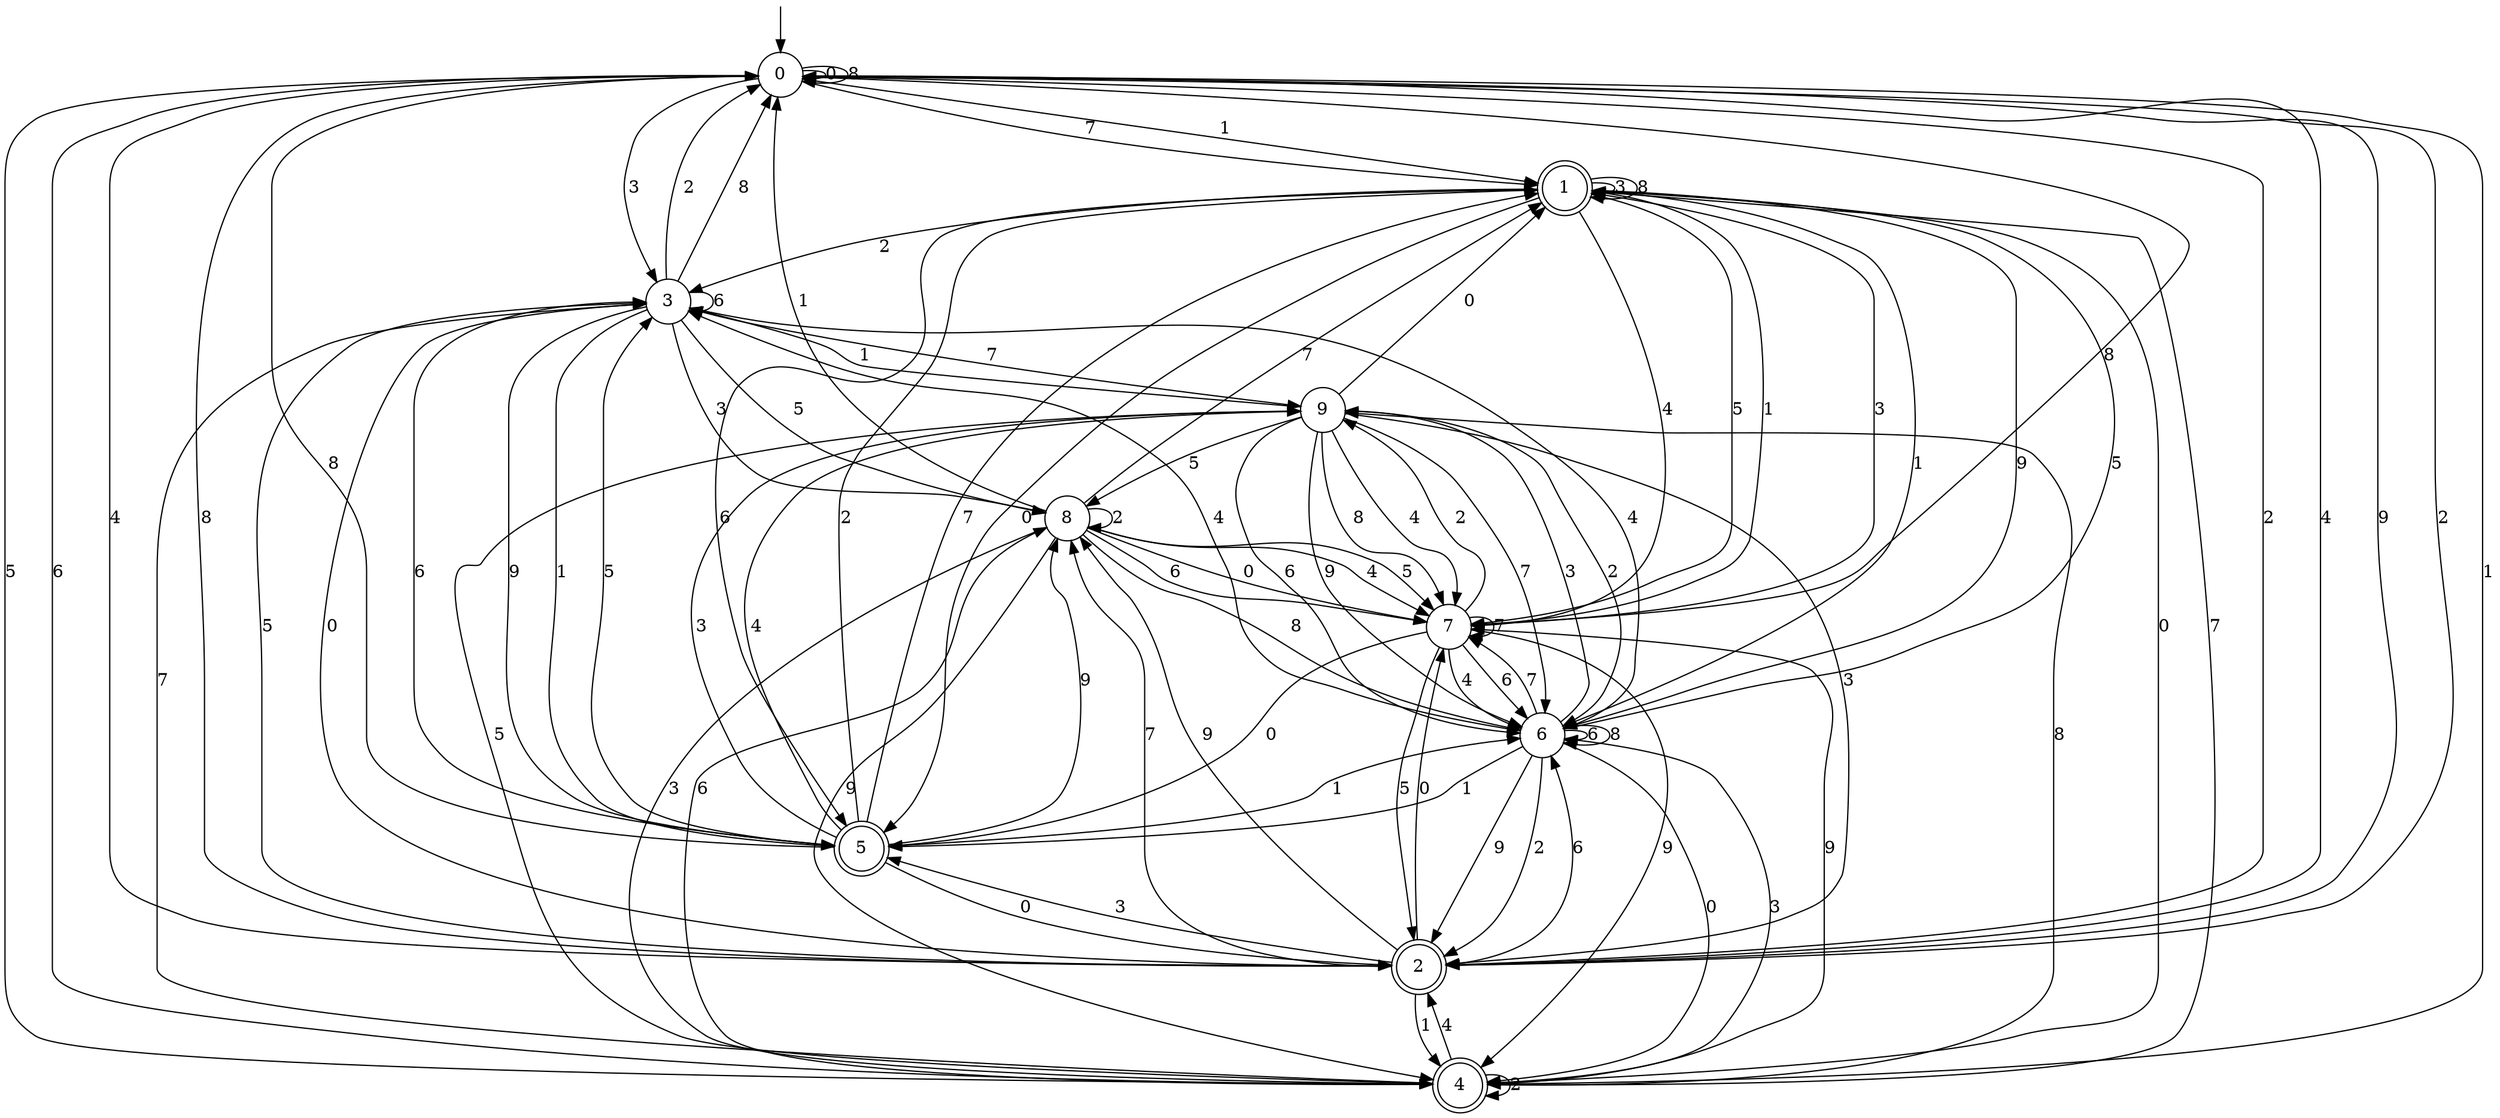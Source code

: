 digraph g {

	s0 [shape="circle" label="0"];
	s1 [shape="doublecircle" label="1"];
	s2 [shape="doublecircle" label="2"];
	s3 [shape="circle" label="3"];
	s4 [shape="doublecircle" label="4"];
	s5 [shape="doublecircle" label="5"];
	s6 [shape="circle" label="6"];
	s7 [shape="circle" label="7"];
	s8 [shape="circle" label="8"];
	s9 [shape="circle" label="9"];
	s0 -> s0 [label="0"];
	s0 -> s1 [label="1"];
	s0 -> s2 [label="2"];
	s0 -> s3 [label="3"];
	s0 -> s2 [label="4"];
	s0 -> s4 [label="5"];
	s0 -> s4 [label="6"];
	s0 -> s1 [label="7"];
	s0 -> s0 [label="8"];
	s0 -> s2 [label="9"];
	s1 -> s5 [label="0"];
	s1 -> s6 [label="1"];
	s1 -> s3 [label="2"];
	s1 -> s1 [label="3"];
	s1 -> s7 [label="4"];
	s1 -> s7 [label="5"];
	s1 -> s5 [label="6"];
	s1 -> s4 [label="7"];
	s1 -> s1 [label="8"];
	s1 -> s6 [label="9"];
	s2 -> s7 [label="0"];
	s2 -> s4 [label="1"];
	s2 -> s0 [label="2"];
	s2 -> s5 [label="3"];
	s2 -> s0 [label="4"];
	s2 -> s3 [label="5"];
	s2 -> s6 [label="6"];
	s2 -> s8 [label="7"];
	s2 -> s0 [label="8"];
	s2 -> s8 [label="9"];
	s3 -> s2 [label="0"];
	s3 -> s5 [label="1"];
	s3 -> s0 [label="2"];
	s3 -> s8 [label="3"];
	s3 -> s6 [label="4"];
	s3 -> s8 [label="5"];
	s3 -> s3 [label="6"];
	s3 -> s9 [label="7"];
	s3 -> s0 [label="8"];
	s3 -> s5 [label="9"];
	s4 -> s1 [label="0"];
	s4 -> s0 [label="1"];
	s4 -> s4 [label="2"];
	s4 -> s6 [label="3"];
	s4 -> s2 [label="4"];
	s4 -> s9 [label="5"];
	s4 -> s8 [label="6"];
	s4 -> s3 [label="7"];
	s4 -> s9 [label="8"];
	s4 -> s7 [label="9"];
	s5 -> s2 [label="0"];
	s5 -> s6 [label="1"];
	s5 -> s1 [label="2"];
	s5 -> s9 [label="3"];
	s5 -> s9 [label="4"];
	s5 -> s3 [label="5"];
	s5 -> s3 [label="6"];
	s5 -> s1 [label="7"];
	s5 -> s0 [label="8"];
	s5 -> s8 [label="9"];
	s6 -> s4 [label="0"];
	s6 -> s5 [label="1"];
	s6 -> s2 [label="2"];
	s6 -> s9 [label="3"];
	s6 -> s3 [label="4"];
	s6 -> s1 [label="5"];
	s6 -> s6 [label="6"];
	s6 -> s7 [label="7"];
	s6 -> s6 [label="8"];
	s6 -> s2 [label="9"];
	s7 -> s5 [label="0"];
	s7 -> s1 [label="1"];
	s7 -> s9 [label="2"];
	s7 -> s1 [label="3"];
	s7 -> s6 [label="4"];
	s7 -> s2 [label="5"];
	s7 -> s6 [label="6"];
	s7 -> s7 [label="7"];
	s7 -> s0 [label="8"];
	s7 -> s4 [label="9"];
	s8 -> s7 [label="0"];
	s8 -> s0 [label="1"];
	s8 -> s8 [label="2"];
	s8 -> s4 [label="3"];
	s8 -> s7 [label="4"];
	s8 -> s7 [label="5"];
	s8 -> s7 [label="6"];
	s8 -> s1 [label="7"];
	s8 -> s6 [label="8"];
	s8 -> s4 [label="9"];
	s9 -> s1 [label="0"];
	s9 -> s3 [label="1"];
	s9 -> s6 [label="2"];
	s9 -> s2 [label="3"];
	s9 -> s7 [label="4"];
	s9 -> s8 [label="5"];
	s9 -> s6 [label="6"];
	s9 -> s6 [label="7"];
	s9 -> s7 [label="8"];
	s9 -> s6 [label="9"];

__start0 [label="" shape="none" width="0" height="0"];
__start0 -> s0;

}
